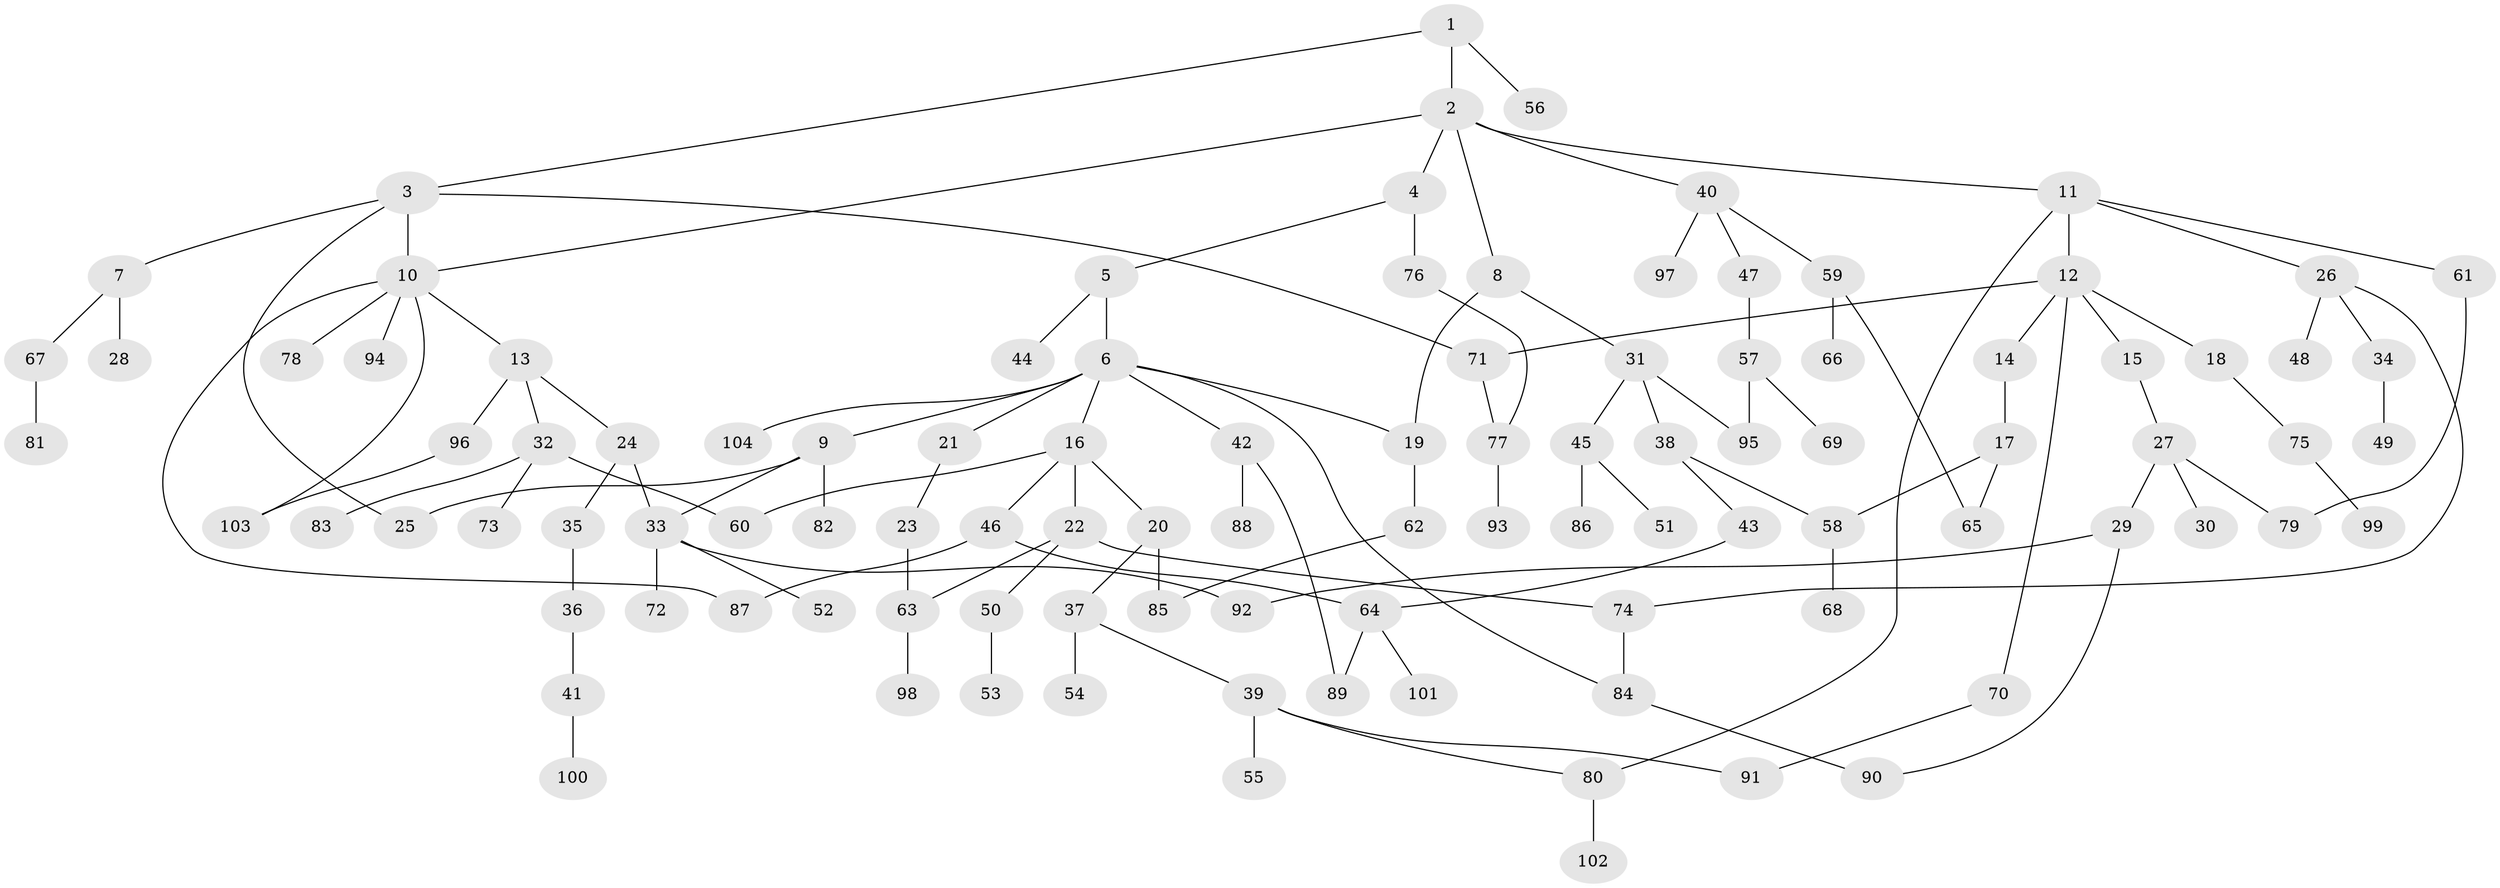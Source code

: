 // Generated by graph-tools (version 1.1) at 2025/25/03/09/25 03:25:31]
// undirected, 104 vertices, 126 edges
graph export_dot {
graph [start="1"]
  node [color=gray90,style=filled];
  1;
  2;
  3;
  4;
  5;
  6;
  7;
  8;
  9;
  10;
  11;
  12;
  13;
  14;
  15;
  16;
  17;
  18;
  19;
  20;
  21;
  22;
  23;
  24;
  25;
  26;
  27;
  28;
  29;
  30;
  31;
  32;
  33;
  34;
  35;
  36;
  37;
  38;
  39;
  40;
  41;
  42;
  43;
  44;
  45;
  46;
  47;
  48;
  49;
  50;
  51;
  52;
  53;
  54;
  55;
  56;
  57;
  58;
  59;
  60;
  61;
  62;
  63;
  64;
  65;
  66;
  67;
  68;
  69;
  70;
  71;
  72;
  73;
  74;
  75;
  76;
  77;
  78;
  79;
  80;
  81;
  82;
  83;
  84;
  85;
  86;
  87;
  88;
  89;
  90;
  91;
  92;
  93;
  94;
  95;
  96;
  97;
  98;
  99;
  100;
  101;
  102;
  103;
  104;
  1 -- 2;
  1 -- 3;
  1 -- 56;
  2 -- 4;
  2 -- 8;
  2 -- 10;
  2 -- 11;
  2 -- 40;
  3 -- 7;
  3 -- 71;
  3 -- 25;
  3 -- 10;
  4 -- 5;
  4 -- 76;
  5 -- 6;
  5 -- 44;
  6 -- 9;
  6 -- 16;
  6 -- 19;
  6 -- 21;
  6 -- 42;
  6 -- 84;
  6 -- 104;
  7 -- 28;
  7 -- 67;
  8 -- 31;
  8 -- 19;
  9 -- 25;
  9 -- 33;
  9 -- 82;
  10 -- 13;
  10 -- 78;
  10 -- 94;
  10 -- 103;
  10 -- 87;
  11 -- 12;
  11 -- 26;
  11 -- 61;
  11 -- 80;
  12 -- 14;
  12 -- 15;
  12 -- 18;
  12 -- 70;
  12 -- 71;
  13 -- 24;
  13 -- 32;
  13 -- 96;
  14 -- 17;
  15 -- 27;
  16 -- 20;
  16 -- 22;
  16 -- 46;
  16 -- 60;
  17 -- 58;
  17 -- 65;
  18 -- 75;
  19 -- 62;
  20 -- 37;
  20 -- 85;
  21 -- 23;
  22 -- 50;
  22 -- 74;
  22 -- 63;
  23 -- 63;
  24 -- 35;
  24 -- 33;
  26 -- 34;
  26 -- 48;
  26 -- 74;
  27 -- 29;
  27 -- 30;
  27 -- 79;
  29 -- 90;
  29 -- 92;
  31 -- 38;
  31 -- 45;
  31 -- 95;
  32 -- 73;
  32 -- 83;
  32 -- 60;
  33 -- 52;
  33 -- 72;
  33 -- 92;
  34 -- 49;
  35 -- 36;
  36 -- 41;
  37 -- 39;
  37 -- 54;
  38 -- 43;
  38 -- 58;
  39 -- 55;
  39 -- 91;
  39 -- 80;
  40 -- 47;
  40 -- 59;
  40 -- 97;
  41 -- 100;
  42 -- 88;
  42 -- 89;
  43 -- 64;
  45 -- 51;
  45 -- 86;
  46 -- 87;
  46 -- 64;
  47 -- 57;
  50 -- 53;
  57 -- 69;
  57 -- 95;
  58 -- 68;
  59 -- 65;
  59 -- 66;
  61 -- 79;
  62 -- 85;
  63 -- 98;
  64 -- 101;
  64 -- 89;
  67 -- 81;
  70 -- 91;
  71 -- 77;
  74 -- 84;
  75 -- 99;
  76 -- 77;
  77 -- 93;
  80 -- 102;
  84 -- 90;
  96 -- 103;
}
